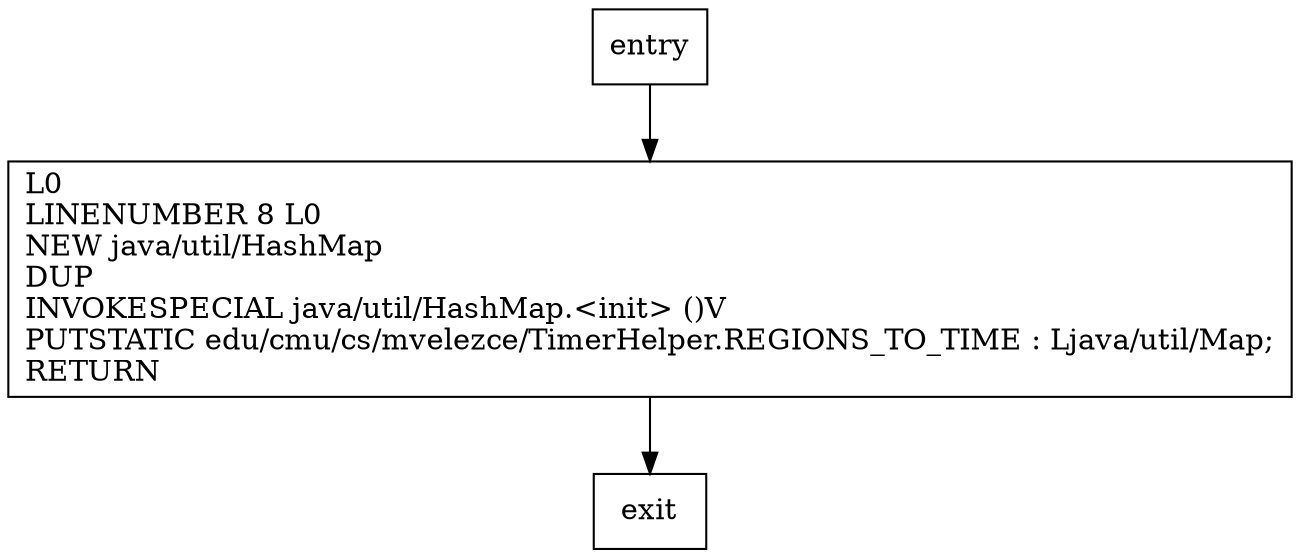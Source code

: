 digraph <clinit> {
node [shape=record];
518334273 [label="L0\lLINENUMBER 8 L0\lNEW java/util/HashMap\lDUP\lINVOKESPECIAL java/util/HashMap.\<init\> ()V\lPUTSTATIC edu/cmu/cs/mvelezce/TimerHelper.REGIONS_TO_TIME : Ljava/util/Map;\lRETURN\l"];
entry;
exit;
entry -> 518334273;
518334273 -> exit;
}
